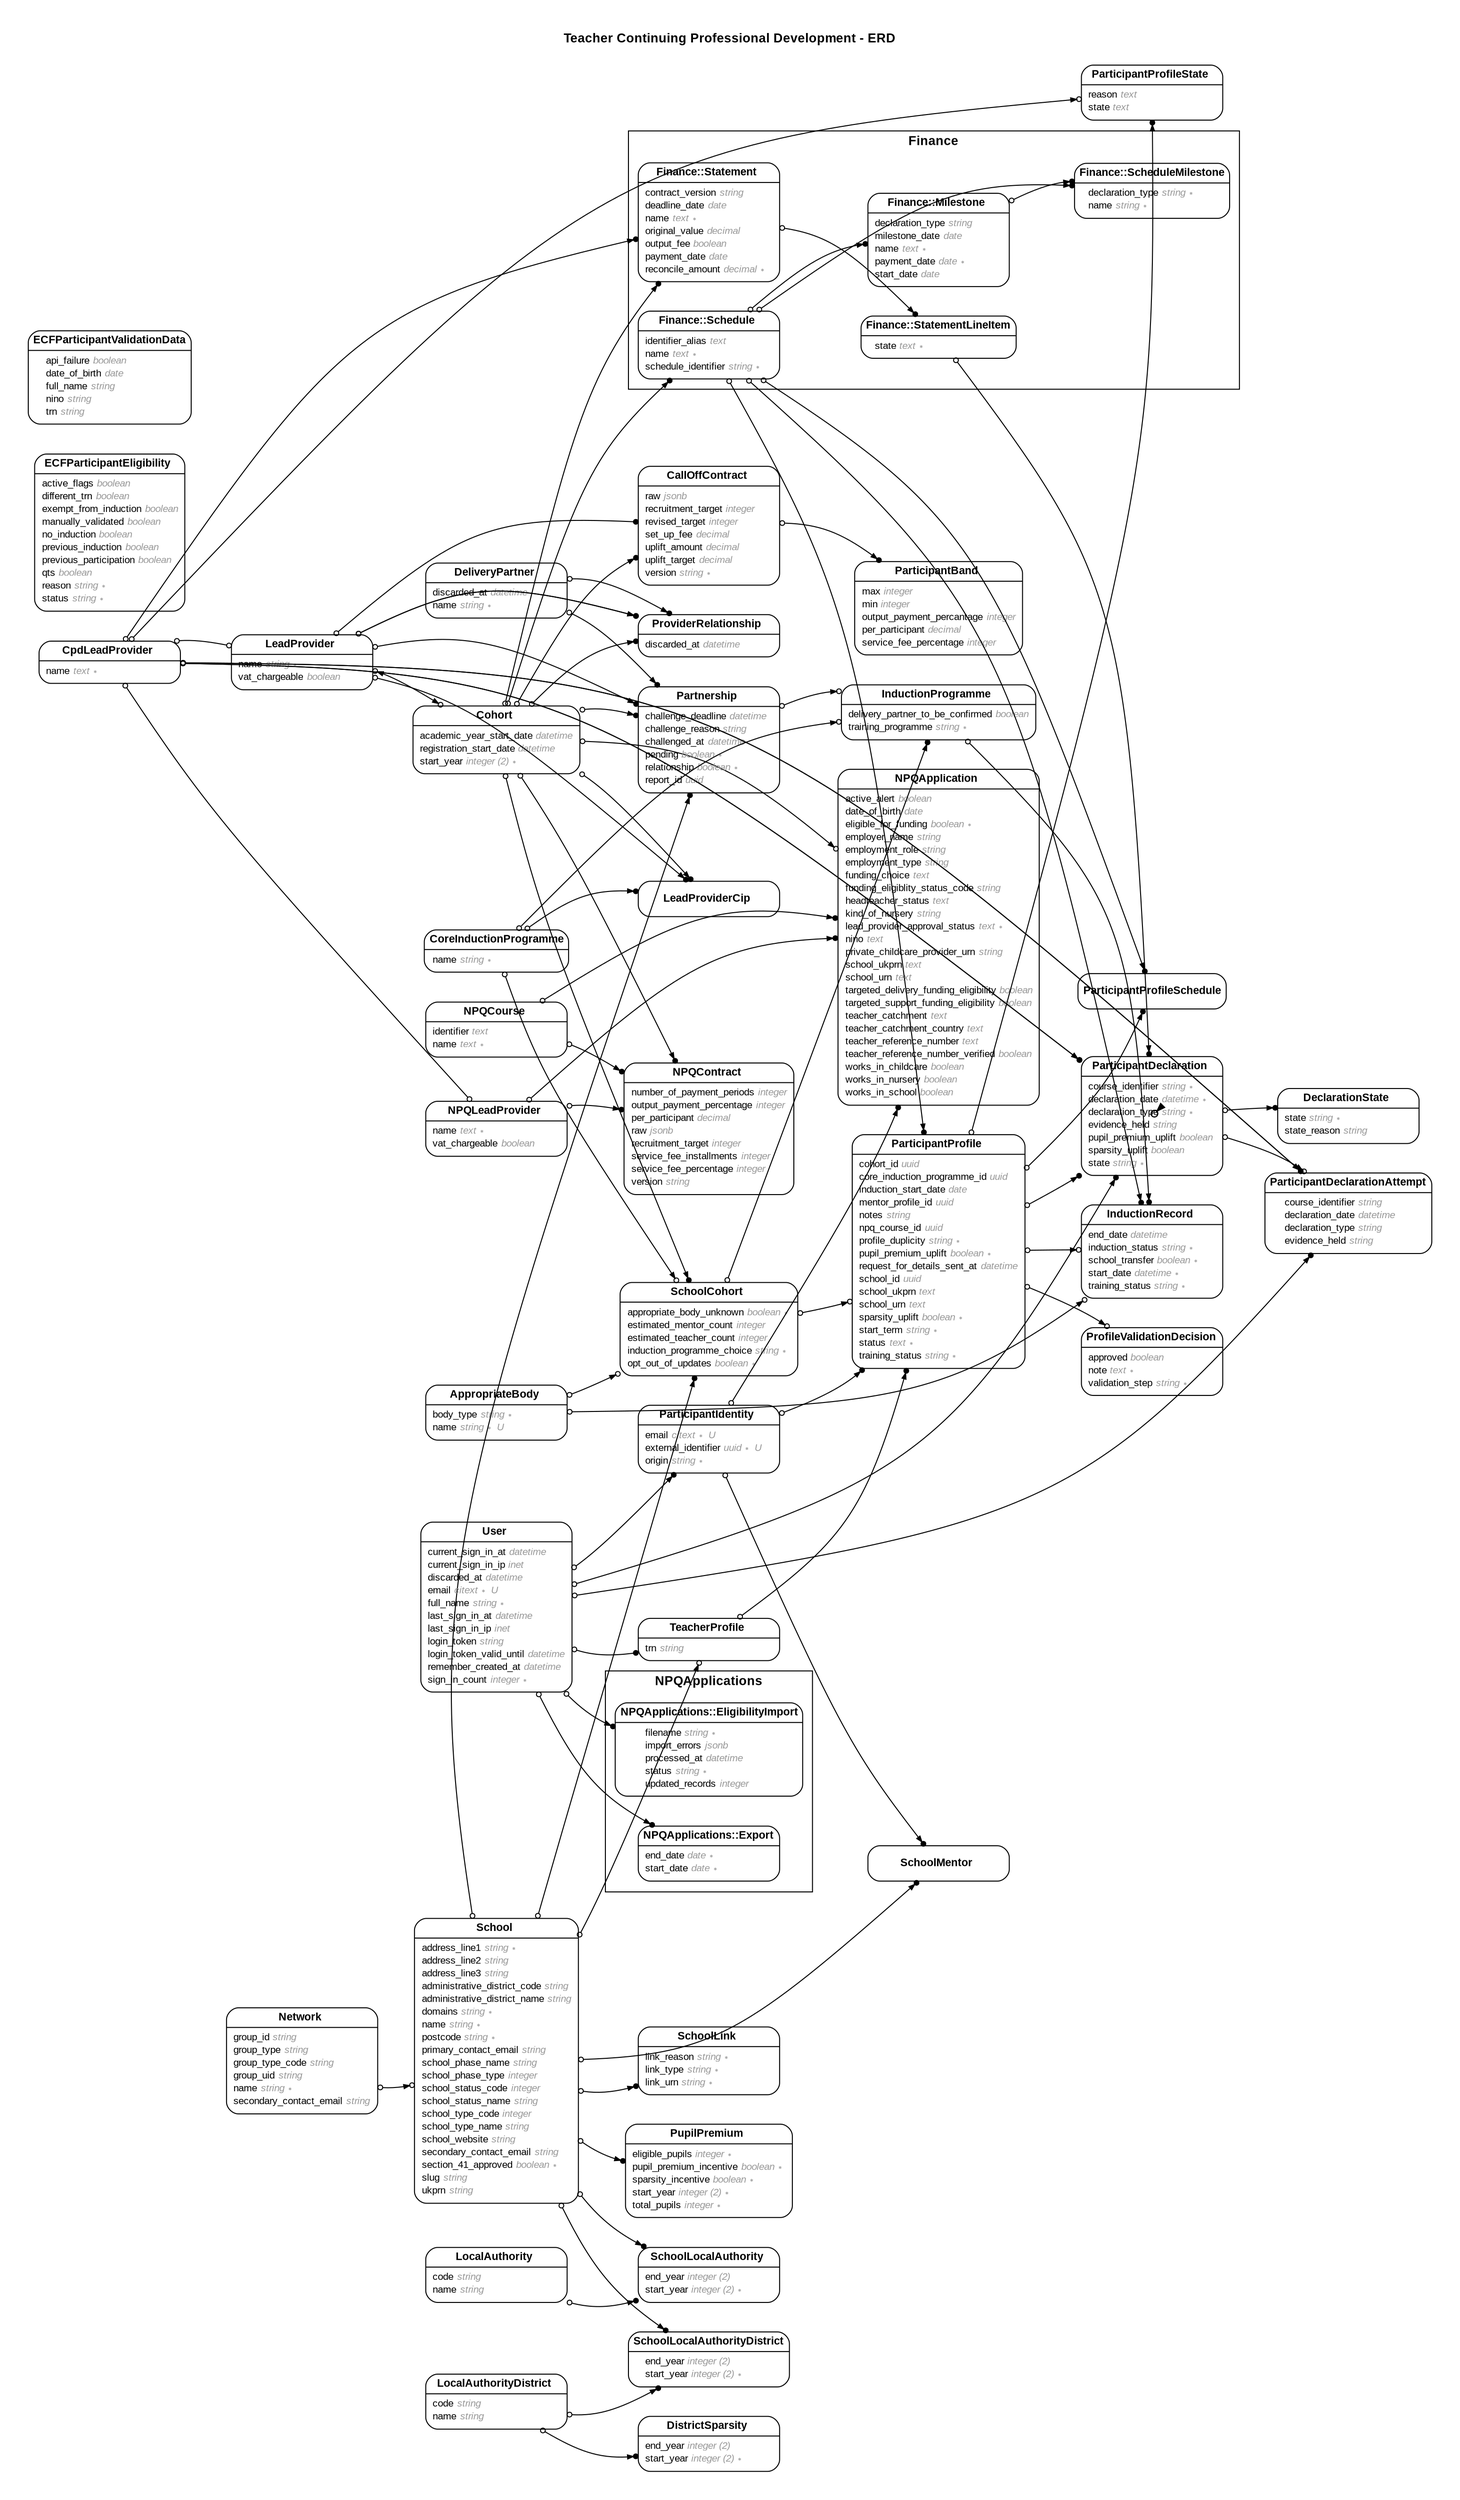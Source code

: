 digraph EarlyCareerFramework {
rankdir = "LR";
ranksep = "0.5";
nodesep = "0.4";
pad = "0.4,0.4";
margin = "0,0";
concentrate = "true";
labelloc = "t";
fontsize = "13";
fontname = "Arial Bold";
splines = "spline";
node[ shape  =  "Mrecord" , fontsize  =  "10" , fontname  =  "Arial" , margin  =  "0.07,0.05" , penwidth  =  "1.0"];
edge[ fontname  =  "Arial" , fontsize  =  "7" , dir  =  "both" , arrowsize  =  "0.9" , penwidth  =  "1.0" , labelangle  =  "32" , labeldistance  =  "1.8"];
rankdir = "LR";
label = "Teacher Continuing Professional Development - ERD\n\n";
splines = "curved";
m_AppropriateBody [label = <<table border="0" align="center" cellspacing="0.5" cellpadding="0" width="134">
  <tr><td align="center" valign="bottom" width="130"><font face="Arial Bold" point-size="11">AppropriateBody</font></td></tr>
</table>
|
<table border="0" align="left" cellspacing="2" cellpadding="0" width="134">
  <tr><td align="left" width="130" port="body_type">body_type <font face="Arial Italic" color="grey60">string ∗</font></td></tr>
  <tr><td align="left" width="130" port="name">name <font face="Arial Italic" color="grey60">string ∗ U</font></td></tr>
</table>
>];
m_CallOffContract [label = <<table border="0" align="center" cellspacing="0.5" cellpadding="0" width="134">
  <tr><td align="center" valign="bottom" width="130"><font face="Arial Bold" point-size="11">CallOffContract</font></td></tr>
</table>
|
<table border="0" align="left" cellspacing="2" cellpadding="0" width="134">
  <tr><td align="left" width="130" port="raw">raw <font face="Arial Italic" color="grey60">jsonb</font></td></tr>
  <tr><td align="left" width="130" port="recruitment_target">recruitment_target <font face="Arial Italic" color="grey60">integer</font></td></tr>
  <tr><td align="left" width="130" port="revised_target">revised_target <font face="Arial Italic" color="grey60">integer</font></td></tr>
  <tr><td align="left" width="130" port="set_up_fee">set_up_fee <font face="Arial Italic" color="grey60">decimal</font></td></tr>
  <tr><td align="left" width="130" port="uplift_amount">uplift_amount <font face="Arial Italic" color="grey60">decimal</font></td></tr>
  <tr><td align="left" width="130" port="uplift_target">uplift_target <font face="Arial Italic" color="grey60">decimal</font></td></tr>
  <tr><td align="left" width="130" port="version">version <font face="Arial Italic" color="grey60">string ∗</font></td></tr>
</table>
>];
m_Cohort [label = <<table border="0" align="center" cellspacing="0.5" cellpadding="0" width="134">
  <tr><td align="center" valign="bottom" width="130"><font face="Arial Bold" point-size="11">Cohort</font></td></tr>
</table>
|
<table border="0" align="left" cellspacing="2" cellpadding="0" width="134">
  <tr><td align="left" width="130" port="academic_year_start_date">academic_year_start_date <font face="Arial Italic" color="grey60">datetime</font></td></tr>
  <tr><td align="left" width="130" port="registration_start_date">registration_start_date <font face="Arial Italic" color="grey60">datetime</font></td></tr>
  <tr><td align="left" width="130" port="start_year">start_year <font face="Arial Italic" color="grey60">integer (2) ∗</font></td></tr>
</table>
>];
m_CoreInductionProgramme [label = <<table border="0" align="center" cellspacing="0.5" cellpadding="0" width="134">
  <tr><td align="center" valign="bottom" width="130"><font face="Arial Bold" point-size="11">CoreInductionProgramme</font></td></tr>
</table>
|
<table border="0" align="left" cellspacing="2" cellpadding="0" width="134">
  <tr><td align="left" width="130" port="name">name <font face="Arial Italic" color="grey60">string ∗</font></td></tr>
</table>
>];
m_CpdLeadProvider [label = <<table border="0" align="center" cellspacing="0.5" cellpadding="0" width="134">
  <tr><td align="center" valign="bottom" width="130"><font face="Arial Bold" point-size="11">CpdLeadProvider</font></td></tr>
</table>
|
<table border="0" align="left" cellspacing="2" cellpadding="0" width="134">
  <tr><td align="left" width="130" port="name">name <font face="Arial Italic" color="grey60">text ∗</font></td></tr>
</table>
>];
m_DeclarationState [label = <<table border="0" align="center" cellspacing="0.5" cellpadding="0" width="134">
  <tr><td align="center" valign="bottom" width="130"><font face="Arial Bold" point-size="11">DeclarationState</font></td></tr>
</table>
|
<table border="0" align="left" cellspacing="2" cellpadding="0" width="134">
  <tr><td align="left" width="130" port="state">state <font face="Arial Italic" color="grey60">string ∗</font></td></tr>
  <tr><td align="left" width="130" port="state_reason">state_reason <font face="Arial Italic" color="grey60">string</font></td></tr>
</table>
>];
m_DeliveryPartner [label = <<table border="0" align="center" cellspacing="0.5" cellpadding="0" width="134">
  <tr><td align="center" valign="bottom" width="130"><font face="Arial Bold" point-size="11">DeliveryPartner</font></td></tr>
</table>
|
<table border="0" align="left" cellspacing="2" cellpadding="0" width="134">
  <tr><td align="left" width="130" port="discarded_at">discarded_at <font face="Arial Italic" color="grey60">datetime</font></td></tr>
  <tr><td align="left" width="130" port="name">name <font face="Arial Italic" color="grey60">string ∗</font></td></tr>
</table>
>];
m_DistrictSparsity [label = <<table border="0" align="center" cellspacing="0.5" cellpadding="0" width="134">
  <tr><td align="center" valign="bottom" width="130"><font face="Arial Bold" point-size="11">DistrictSparsity</font></td></tr>
</table>
|
<table border="0" align="left" cellspacing="2" cellpadding="0" width="134">
  <tr><td align="left" width="130" port="end_year">end_year <font face="Arial Italic" color="grey60">integer (2)</font></td></tr>
  <tr><td align="left" width="130" port="start_year">start_year <font face="Arial Italic" color="grey60">integer (2) ∗</font></td></tr>
</table>
>];
m_ECFParticipantEligibility [label = <<table border="0" align="center" cellspacing="0.5" cellpadding="0" width="134">
  <tr><td align="center" valign="bottom" width="130"><font face="Arial Bold" point-size="11">ECFParticipantEligibility</font></td></tr>
</table>
|
<table border="0" align="left" cellspacing="2" cellpadding="0" width="134">
  <tr><td align="left" width="130" port="active_flags">active_flags <font face="Arial Italic" color="grey60">boolean</font></td></tr>
  <tr><td align="left" width="130" port="different_trn">different_trn <font face="Arial Italic" color="grey60">boolean</font></td></tr>
  <tr><td align="left" width="130" port="exempt_from_induction">exempt_from_induction <font face="Arial Italic" color="grey60">boolean</font></td></tr>
  <tr><td align="left" width="130" port="manually_validated">manually_validated <font face="Arial Italic" color="grey60">boolean</font></td></tr>
  <tr><td align="left" width="130" port="no_induction">no_induction <font face="Arial Italic" color="grey60">boolean</font></td></tr>
  <tr><td align="left" width="130" port="previous_induction">previous_induction <font face="Arial Italic" color="grey60">boolean</font></td></tr>
  <tr><td align="left" width="130" port="previous_participation">previous_participation <font face="Arial Italic" color="grey60">boolean</font></td></tr>
  <tr><td align="left" width="130" port="qts">qts <font face="Arial Italic" color="grey60">boolean</font></td></tr>
  <tr><td align="left" width="130" port="reason">reason <font face="Arial Italic" color="grey60">string ∗</font></td></tr>
  <tr><td align="left" width="130" port="status">status <font face="Arial Italic" color="grey60">string ∗</font></td></tr>
</table>
>];
m_ECFParticipantValidationData [label = <<table border="0" align="center" cellspacing="0.5" cellpadding="0" width="134">
  <tr><td align="center" valign="bottom" width="130"><font face="Arial Bold" point-size="11">ECFParticipantValidationData</font></td></tr>
</table>
|
<table border="0" align="left" cellspacing="2" cellpadding="0" width="134">
  <tr><td align="left" width="130" port="api_failure">api_failure <font face="Arial Italic" color="grey60">boolean</font></td></tr>
  <tr><td align="left" width="130" port="date_of_birth">date_of_birth <font face="Arial Italic" color="grey60">date</font></td></tr>
  <tr><td align="left" width="130" port="full_name">full_name <font face="Arial Italic" color="grey60">string</font></td></tr>
  <tr><td align="left" width="130" port="nino">nino <font face="Arial Italic" color="grey60">string</font></td></tr>
  <tr><td align="left" width="130" port="trn">trn <font face="Arial Italic" color="grey60">string</font></td></tr>
</table>
>];
subgraph cluster_Finance {
margin = "10,10";
label = "Finance";
"m_Finance::Milestone" [label = <<table border="0" align="center" cellspacing="0.5" cellpadding="0" width="134">
  <tr><td align="center" valign="bottom" width="130"><font face="Arial Bold" point-size="11">Finance::Milestone</font></td></tr>
</table>
|
<table border="0" align="left" cellspacing="2" cellpadding="0" width="134">
  <tr><td align="left" width="130" port="declaration_type">declaration_type <font face="Arial Italic" color="grey60">string</font></td></tr>
  <tr><td align="left" width="130" port="milestone_date">milestone_date <font face="Arial Italic" color="grey60">date</font></td></tr>
  <tr><td align="left" width="130" port="name">name <font face="Arial Italic" color="grey60">text ∗</font></td></tr>
  <tr><td align="left" width="130" port="payment_date">payment_date <font face="Arial Italic" color="grey60">date ∗</font></td></tr>
  <tr><td align="left" width="130" port="start_date">start_date <font face="Arial Italic" color="grey60">date</font></td></tr>
</table>
>];
"m_Finance::Schedule" [label = <<table border="0" align="center" cellspacing="0.5" cellpadding="0" width="134">
  <tr><td align="center" valign="bottom" width="130"><font face="Arial Bold" point-size="11">Finance::Schedule</font></td></tr>
</table>
|
<table border="0" align="left" cellspacing="2" cellpadding="0" width="134">
  <tr><td align="left" width="130" port="identifier_alias">identifier_alias <font face="Arial Italic" color="grey60">text</font></td></tr>
  <tr><td align="left" width="130" port="name">name <font face="Arial Italic" color="grey60">text ∗</font></td></tr>
  <tr><td align="left" width="130" port="schedule_identifier">schedule_identifier <font face="Arial Italic" color="grey60">string ∗</font></td></tr>
</table>
>];
"m_Finance::ScheduleMilestone" [label = <<table border="0" align="center" cellspacing="0.5" cellpadding="0" width="134">
  <tr><td align="center" valign="bottom" width="130"><font face="Arial Bold" point-size="11">Finance::ScheduleMilestone</font></td></tr>
</table>
|
<table border="0" align="left" cellspacing="2" cellpadding="0" width="134">
  <tr><td align="left" width="130" port="declaration_type">declaration_type <font face="Arial Italic" color="grey60">string ∗</font></td></tr>
  <tr><td align="left" width="130" port="name">name <font face="Arial Italic" color="grey60">string ∗</font></td></tr>
</table>
>];
"m_Finance::Statement" [label = <<table border="0" align="center" cellspacing="0.5" cellpadding="0" width="134">
  <tr><td align="center" valign="bottom" width="130"><font face="Arial Bold" point-size="11">Finance::Statement</font></td></tr>
</table>
|
<table border="0" align="left" cellspacing="2" cellpadding="0" width="134">
  <tr><td align="left" width="130" port="contract_version">contract_version <font face="Arial Italic" color="grey60">string</font></td></tr>
  <tr><td align="left" width="130" port="deadline_date">deadline_date <font face="Arial Italic" color="grey60">date</font></td></tr>
  <tr><td align="left" width="130" port="name">name <font face="Arial Italic" color="grey60">text ∗</font></td></tr>
  <tr><td align="left" width="130" port="original_value">original_value <font face="Arial Italic" color="grey60">decimal</font></td></tr>
  <tr><td align="left" width="130" port="output_fee">output_fee <font face="Arial Italic" color="grey60">boolean</font></td></tr>
  <tr><td align="left" width="130" port="payment_date">payment_date <font face="Arial Italic" color="grey60">date</font></td></tr>
  <tr><td align="left" width="130" port="reconcile_amount">reconcile_amount <font face="Arial Italic" color="grey60">decimal ∗</font></td></tr>
</table>
>];
"m_Finance::StatementLineItem" [label = <<table border="0" align="center" cellspacing="0.5" cellpadding="0" width="134">
  <tr><td align="center" valign="bottom" width="130"><font face="Arial Bold" point-size="11">Finance::StatementLineItem</font></td></tr>
</table>
|
<table border="0" align="left" cellspacing="2" cellpadding="0" width="134">
  <tr><td align="left" width="130" port="state">state <font face="Arial Italic" color="grey60">text ∗</font></td></tr>
</table>
>];
}
m_InductionProgramme [label = <<table border="0" align="center" cellspacing="0.5" cellpadding="0" width="134">
  <tr><td align="center" valign="bottom" width="130"><font face="Arial Bold" point-size="11">InductionProgramme</font></td></tr>
</table>
|
<table border="0" align="left" cellspacing="2" cellpadding="0" width="134">
  <tr><td align="left" width="130" port="delivery_partner_to_be_confirmed">delivery_partner_to_be_confirmed <font face="Arial Italic" color="grey60">boolean</font></td></tr>
  <tr><td align="left" width="130" port="training_programme">training_programme <font face="Arial Italic" color="grey60">string ∗</font></td></tr>
</table>
>];
m_InductionRecord [label = <<table border="0" align="center" cellspacing="0.5" cellpadding="0" width="134">
  <tr><td align="center" valign="bottom" width="130"><font face="Arial Bold" point-size="11">InductionRecord</font></td></tr>
</table>
|
<table border="0" align="left" cellspacing="2" cellpadding="0" width="134">
  <tr><td align="left" width="130" port="end_date">end_date <font face="Arial Italic" color="grey60">datetime</font></td></tr>
  <tr><td align="left" width="130" port="induction_status">induction_status <font face="Arial Italic" color="grey60">string ∗</font></td></tr>
  <tr><td align="left" width="130" port="school_transfer">school_transfer <font face="Arial Italic" color="grey60">boolean ∗</font></td></tr>
  <tr><td align="left" width="130" port="start_date">start_date <font face="Arial Italic" color="grey60">datetime ∗</font></td></tr>
  <tr><td align="left" width="130" port="training_status">training_status <font face="Arial Italic" color="grey60">string ∗</font></td></tr>
</table>
>];
m_LeadProvider [label = <<table border="0" align="center" cellspacing="0.5" cellpadding="0" width="134">
  <tr><td align="center" valign="bottom" width="130"><font face="Arial Bold" point-size="11">LeadProvider</font></td></tr>
</table>
|
<table border="0" align="left" cellspacing="2" cellpadding="0" width="134">
  <tr><td align="left" width="130" port="name">name <font face="Arial Italic" color="grey60">string ∗</font></td></tr>
  <tr><td align="left" width="130" port="vat_chargeable">vat_chargeable <font face="Arial Italic" color="grey60">boolean</font></td></tr>
</table>
>];
m_LeadProviderCip [label = <<table border="0" align="center" cellspacing="0.5" cellpadding="0" width="134">
  <tr><td align="center" valign="bottom" width="130"><font face="Arial Bold" point-size="11">LeadProviderCip</font></td></tr>
</table>
>];
m_LocalAuthority [label = <<table border="0" align="center" cellspacing="0.5" cellpadding="0" width="134">
  <tr><td align="center" valign="bottom" width="130"><font face="Arial Bold" point-size="11">LocalAuthority</font></td></tr>
</table>
|
<table border="0" align="left" cellspacing="2" cellpadding="0" width="134">
  <tr><td align="left" width="130" port="code">code <font face="Arial Italic" color="grey60">string</font></td></tr>
  <tr><td align="left" width="130" port="name">name <font face="Arial Italic" color="grey60">string</font></td></tr>
</table>
>];
m_LocalAuthorityDistrict [label = <<table border="0" align="center" cellspacing="0.5" cellpadding="0" width="134">
  <tr><td align="center" valign="bottom" width="130"><font face="Arial Bold" point-size="11">LocalAuthorityDistrict</font></td></tr>
</table>
|
<table border="0" align="left" cellspacing="2" cellpadding="0" width="134">
  <tr><td align="left" width="130" port="code">code <font face="Arial Italic" color="grey60">string</font></td></tr>
  <tr><td align="left" width="130" port="name">name <font face="Arial Italic" color="grey60">string</font></td></tr>
</table>
>];
m_NPQApplication [label = <<table border="0" align="center" cellspacing="0.5" cellpadding="0" width="134">
  <tr><td align="center" valign="bottom" width="130"><font face="Arial Bold" point-size="11">NPQApplication</font></td></tr>
</table>
|
<table border="0" align="left" cellspacing="2" cellpadding="0" width="134">
  <tr><td align="left" width="130" port="active_alert">active_alert <font face="Arial Italic" color="grey60">boolean</font></td></tr>
  <tr><td align="left" width="130" port="date_of_birth">date_of_birth <font face="Arial Italic" color="grey60">date</font></td></tr>
  <tr><td align="left" width="130" port="eligible_for_funding">eligible_for_funding <font face="Arial Italic" color="grey60">boolean ∗</font></td></tr>
  <tr><td align="left" width="130" port="employer_name">employer_name <font face="Arial Italic" color="grey60">string</font></td></tr>
  <tr><td align="left" width="130" port="employment_role">employment_role <font face="Arial Italic" color="grey60">string</font></td></tr>
  <tr><td align="left" width="130" port="employment_type">employment_type <font face="Arial Italic" color="grey60">string</font></td></tr>
  <tr><td align="left" width="130" port="funding_choice">funding_choice <font face="Arial Italic" color="grey60">text</font></td></tr>
  <tr><td align="left" width="130" port="funding_eligiblity_status_code">funding_eligiblity_status_code <font face="Arial Italic" color="grey60">string</font></td></tr>
  <tr><td align="left" width="130" port="headteacher_status">headteacher_status <font face="Arial Italic" color="grey60">text</font></td></tr>
  <tr><td align="left" width="130" port="kind_of_nursery">kind_of_nursery <font face="Arial Italic" color="grey60">string</font></td></tr>
  <tr><td align="left" width="130" port="lead_provider_approval_status">lead_provider_approval_status <font face="Arial Italic" color="grey60">text ∗</font></td></tr>
  <tr><td align="left" width="130" port="nino">nino <font face="Arial Italic" color="grey60">text</font></td></tr>
  <tr><td align="left" width="130" port="private_childcare_provider_urn">private_childcare_provider_urn <font face="Arial Italic" color="grey60">string</font></td></tr>
  <tr><td align="left" width="130" port="school_ukprn">school_ukprn <font face="Arial Italic" color="grey60">text</font></td></tr>
  <tr><td align="left" width="130" port="school_urn">school_urn <font face="Arial Italic" color="grey60">text</font></td></tr>
  <tr><td align="left" width="130" port="targeted_delivery_funding_eligibility">targeted_delivery_funding_eligibility <font face="Arial Italic" color="grey60">boolean</font></td></tr>
  <tr><td align="left" width="130" port="targeted_support_funding_eligibility">targeted_support_funding_eligibility <font face="Arial Italic" color="grey60">boolean</font></td></tr>
  <tr><td align="left" width="130" port="teacher_catchment">teacher_catchment <font face="Arial Italic" color="grey60">text</font></td></tr>
  <tr><td align="left" width="130" port="teacher_catchment_country">teacher_catchment_country <font face="Arial Italic" color="grey60">text</font></td></tr>
  <tr><td align="left" width="130" port="teacher_reference_number">teacher_reference_number <font face="Arial Italic" color="grey60">text</font></td></tr>
  <tr><td align="left" width="130" port="teacher_reference_number_verified">teacher_reference_number_verified <font face="Arial Italic" color="grey60">boolean</font></td></tr>
  <tr><td align="left" width="130" port="works_in_childcare">works_in_childcare <font face="Arial Italic" color="grey60">boolean</font></td></tr>
  <tr><td align="left" width="130" port="works_in_nursery">works_in_nursery <font face="Arial Italic" color="grey60">boolean</font></td></tr>
  <tr><td align="left" width="130" port="works_in_school">works_in_school <font face="Arial Italic" color="grey60">boolean</font></td></tr>
</table>
>];
subgraph cluster_NPQApplications {
margin = "10,10";
label = "NPQApplications";
"m_NPQApplications::EligibilityImport" [label = <<table border="0" align="center" cellspacing="0.5" cellpadding="0" width="134">
  <tr><td align="center" valign="bottom" width="130"><font face="Arial Bold" point-size="11">NPQApplications::EligibilityImport</font></td></tr>
</table>
|
<table border="0" align="left" cellspacing="2" cellpadding="0" width="134">
  <tr><td align="left" width="130" port="filename">filename <font face="Arial Italic" color="grey60">string ∗</font></td></tr>
  <tr><td align="left" width="130" port="import_errors">import_errors <font face="Arial Italic" color="grey60">jsonb</font></td></tr>
  <tr><td align="left" width="130" port="processed_at">processed_at <font face="Arial Italic" color="grey60">datetime</font></td></tr>
  <tr><td align="left" width="130" port="status">status <font face="Arial Italic" color="grey60">string ∗</font></td></tr>
  <tr><td align="left" width="130" port="updated_records">updated_records <font face="Arial Italic" color="grey60">integer</font></td></tr>
</table>
>];
"m_NPQApplications::Export" [label = <<table border="0" align="center" cellspacing="0.5" cellpadding="0" width="134">
  <tr><td align="center" valign="bottom" width="130"><font face="Arial Bold" point-size="11">NPQApplications::Export</font></td></tr>
</table>
|
<table border="0" align="left" cellspacing="2" cellpadding="0" width="134">
  <tr><td align="left" width="130" port="end_date">end_date <font face="Arial Italic" color="grey60">date ∗</font></td></tr>
  <tr><td align="left" width="130" port="start_date">start_date <font face="Arial Italic" color="grey60">date ∗</font></td></tr>
</table>
>];
}
m_NPQContract [label = <<table border="0" align="center" cellspacing="0.5" cellpadding="0" width="134">
  <tr><td align="center" valign="bottom" width="130"><font face="Arial Bold" point-size="11">NPQContract</font></td></tr>
</table>
|
<table border="0" align="left" cellspacing="2" cellpadding="0" width="134">
  <tr><td align="left" width="130" port="number_of_payment_periods">number_of_payment_periods <font face="Arial Italic" color="grey60">integer</font></td></tr>
  <tr><td align="left" width="130" port="output_payment_percentage">output_payment_percentage <font face="Arial Italic" color="grey60">integer</font></td></tr>
  <tr><td align="left" width="130" port="per_participant">per_participant <font face="Arial Italic" color="grey60">decimal</font></td></tr>
  <tr><td align="left" width="130" port="raw">raw <font face="Arial Italic" color="grey60">jsonb</font></td></tr>
  <tr><td align="left" width="130" port="recruitment_target">recruitment_target <font face="Arial Italic" color="grey60">integer</font></td></tr>
  <tr><td align="left" width="130" port="service_fee_installments">service_fee_installments <font face="Arial Italic" color="grey60">integer</font></td></tr>
  <tr><td align="left" width="130" port="service_fee_percentage">service_fee_percentage <font face="Arial Italic" color="grey60">integer</font></td></tr>
  <tr><td align="left" width="130" port="version">version <font face="Arial Italic" color="grey60">string</font></td></tr>
</table>
>];
m_NPQCourse [label = <<table border="0" align="center" cellspacing="0.5" cellpadding="0" width="134">
  <tr><td align="center" valign="bottom" width="130"><font face="Arial Bold" point-size="11">NPQCourse</font></td></tr>
</table>
|
<table border="0" align="left" cellspacing="2" cellpadding="0" width="134">
  <tr><td align="left" width="130" port="identifier">identifier <font face="Arial Italic" color="grey60">text</font></td></tr>
  <tr><td align="left" width="130" port="name">name <font face="Arial Italic" color="grey60">text ∗</font></td></tr>
</table>
>];
m_NPQLeadProvider [label = <<table border="0" align="center" cellspacing="0.5" cellpadding="0" width="134">
  <tr><td align="center" valign="bottom" width="130"><font face="Arial Bold" point-size="11">NPQLeadProvider</font></td></tr>
</table>
|
<table border="0" align="left" cellspacing="2" cellpadding="0" width="134">
  <tr><td align="left" width="130" port="name">name <font face="Arial Italic" color="grey60">text ∗</font></td></tr>
  <tr><td align="left" width="130" port="vat_chargeable">vat_chargeable <font face="Arial Italic" color="grey60">boolean</font></td></tr>
</table>
>];
m_Network [label = <<table border="0" align="center" cellspacing="0.5" cellpadding="0" width="134">
  <tr><td align="center" valign="bottom" width="130"><font face="Arial Bold" point-size="11">Network</font></td></tr>
</table>
|
<table border="0" align="left" cellspacing="2" cellpadding="0" width="134">
  <tr><td align="left" width="130" port="group_id">group_id <font face="Arial Italic" color="grey60">string</font></td></tr>
  <tr><td align="left" width="130" port="group_type">group_type <font face="Arial Italic" color="grey60">string</font></td></tr>
  <tr><td align="left" width="130" port="group_type_code">group_type_code <font face="Arial Italic" color="grey60">string</font></td></tr>
  <tr><td align="left" width="130" port="group_uid">group_uid <font face="Arial Italic" color="grey60">string</font></td></tr>
  <tr><td align="left" width="130" port="name">name <font face="Arial Italic" color="grey60">string ∗</font></td></tr>
  <tr><td align="left" width="130" port="secondary_contact_email">secondary_contact_email <font face="Arial Italic" color="grey60">string</font></td></tr>
</table>
>];
m_ParticipantBand [label = <<table border="0" align="center" cellspacing="0.5" cellpadding="0" width="134">
  <tr><td align="center" valign="bottom" width="130"><font face="Arial Bold" point-size="11">ParticipantBand</font></td></tr>
</table>
|
<table border="0" align="left" cellspacing="2" cellpadding="0" width="134">
  <tr><td align="left" width="130" port="max">max <font face="Arial Italic" color="grey60">integer</font></td></tr>
  <tr><td align="left" width="130" port="min">min <font face="Arial Italic" color="grey60">integer</font></td></tr>
  <tr><td align="left" width="130" port="output_payment_percantage">output_payment_percantage <font face="Arial Italic" color="grey60">integer</font></td></tr>
  <tr><td align="left" width="130" port="per_participant">per_participant <font face="Arial Italic" color="grey60">decimal</font></td></tr>
  <tr><td align="left" width="130" port="service_fee_percentage">service_fee_percentage <font face="Arial Italic" color="grey60">integer</font></td></tr>
</table>
>];
m_ParticipantDeclaration [label = <<table border="0" align="center" cellspacing="0.5" cellpadding="0" width="134">
  <tr><td align="center" valign="bottom" width="130"><font face="Arial Bold" point-size="11">ParticipantDeclaration</font></td></tr>
</table>
|
<table border="0" align="left" cellspacing="2" cellpadding="0" width="134">
  <tr><td align="left" width="130" port="course_identifier">course_identifier <font face="Arial Italic" color="grey60">string ∗</font></td></tr>
  <tr><td align="left" width="130" port="declaration_date">declaration_date <font face="Arial Italic" color="grey60">datetime ∗</font></td></tr>
  <tr><td align="left" width="130" port="declaration_type">declaration_type <font face="Arial Italic" color="grey60">string ∗</font></td></tr>
  <tr><td align="left" width="130" port="evidence_held">evidence_held <font face="Arial Italic" color="grey60">string</font></td></tr>
  <tr><td align="left" width="130" port="pupil_premium_uplift">pupil_premium_uplift <font face="Arial Italic" color="grey60">boolean</font></td></tr>
  <tr><td align="left" width="130" port="sparsity_uplift">sparsity_uplift <font face="Arial Italic" color="grey60">boolean</font></td></tr>
  <tr><td align="left" width="130" port="state">state <font face="Arial Italic" color="grey60">string ∗</font></td></tr>
</table>
>];
m_ParticipantDeclarationAttempt [label = <<table border="0" align="center" cellspacing="0.5" cellpadding="0" width="134">
  <tr><td align="center" valign="bottom" width="130"><font face="Arial Bold" point-size="11">ParticipantDeclarationAttempt</font></td></tr>
</table>
|
<table border="0" align="left" cellspacing="2" cellpadding="0" width="134">
  <tr><td align="left" width="130" port="course_identifier">course_identifier <font face="Arial Italic" color="grey60">string</font></td></tr>
  <tr><td align="left" width="130" port="declaration_date">declaration_date <font face="Arial Italic" color="grey60">datetime</font></td></tr>
  <tr><td align="left" width="130" port="declaration_type">declaration_type <font face="Arial Italic" color="grey60">string</font></td></tr>
  <tr><td align="left" width="130" port="evidence_held">evidence_held <font face="Arial Italic" color="grey60">string</font></td></tr>
</table>
>];
m_ParticipantIdentity [label = <<table border="0" align="center" cellspacing="0.5" cellpadding="0" width="134">
  <tr><td align="center" valign="bottom" width="130"><font face="Arial Bold" point-size="11">ParticipantIdentity</font></td></tr>
</table>
|
<table border="0" align="left" cellspacing="2" cellpadding="0" width="134">
  <tr><td align="left" width="130" port="email">email <font face="Arial Italic" color="grey60">citext ∗ U</font></td></tr>
  <tr><td align="left" width="130" port="external_identifier">external_identifier <font face="Arial Italic" color="grey60">uuid ∗ U</font></td></tr>
  <tr><td align="left" width="130" port="origin">origin <font face="Arial Italic" color="grey60">string ∗</font></td></tr>
</table>
>];
m_ParticipantProfile [label = <<table border="0" align="center" cellspacing="0.5" cellpadding="0" width="134">
  <tr><td align="center" valign="bottom" width="130"><font face="Arial Bold" point-size="11">ParticipantProfile</font></td></tr>
</table>
|
<table border="0" align="left" cellspacing="2" cellpadding="0" width="134">
  <tr><td align="left" width="130" port="cohort_id">cohort_id <font face="Arial Italic" color="grey60">uuid</font></td></tr>
  <tr><td align="left" width="130" port="core_induction_programme_id">core_induction_programme_id <font face="Arial Italic" color="grey60">uuid</font></td></tr>
  <tr><td align="left" width="130" port="induction_start_date">induction_start_date <font face="Arial Italic" color="grey60">date</font></td></tr>
  <tr><td align="left" width="130" port="mentor_profile_id">mentor_profile_id <font face="Arial Italic" color="grey60">uuid</font></td></tr>
  <tr><td align="left" width="130" port="notes">notes <font face="Arial Italic" color="grey60">string</font></td></tr>
  <tr><td align="left" width="130" port="npq_course_id">npq_course_id <font face="Arial Italic" color="grey60">uuid</font></td></tr>
  <tr><td align="left" width="130" port="profile_duplicity">profile_duplicity <font face="Arial Italic" color="grey60">string ∗</font></td></tr>
  <tr><td align="left" width="130" port="pupil_premium_uplift">pupil_premium_uplift <font face="Arial Italic" color="grey60">boolean ∗</font></td></tr>
  <tr><td align="left" width="130" port="request_for_details_sent_at">request_for_details_sent_at <font face="Arial Italic" color="grey60">datetime</font></td></tr>
  <tr><td align="left" width="130" port="school_id">school_id <font face="Arial Italic" color="grey60">uuid</font></td></tr>
  <tr><td align="left" width="130" port="school_ukprn">school_ukprn <font face="Arial Italic" color="grey60">text</font></td></tr>
  <tr><td align="left" width="130" port="school_urn">school_urn <font face="Arial Italic" color="grey60">text</font></td></tr>
  <tr><td align="left" width="130" port="sparsity_uplift">sparsity_uplift <font face="Arial Italic" color="grey60">boolean ∗</font></td></tr>
  <tr><td align="left" width="130" port="start_term">start_term <font face="Arial Italic" color="grey60">string ∗</font></td></tr>
  <tr><td align="left" width="130" port="status">status <font face="Arial Italic" color="grey60">text ∗</font></td></tr>
  <tr><td align="left" width="130" port="training_status">training_status <font face="Arial Italic" color="grey60">string ∗</font></td></tr>
</table>
>];
m_ParticipantProfileSchedule [label = <<table border="0" align="center" cellspacing="0.5" cellpadding="0" width="134">
  <tr><td align="center" valign="bottom" width="130"><font face="Arial Bold" point-size="11">ParticipantProfileSchedule</font></td></tr>
</table>
>];
m_ParticipantProfileState [label = <<table border="0" align="center" cellspacing="0.5" cellpadding="0" width="134">
  <tr><td align="center" valign="bottom" width="130"><font face="Arial Bold" point-size="11">ParticipantProfileState</font></td></tr>
</table>
|
<table border="0" align="left" cellspacing="2" cellpadding="0" width="134">
  <tr><td align="left" width="130" port="reason">reason <font face="Arial Italic" color="grey60">text</font></td></tr>
  <tr><td align="left" width="130" port="state">state <font face="Arial Italic" color="grey60">text</font></td></tr>
</table>
>];
m_Partnership [label = <<table border="0" align="center" cellspacing="0.5" cellpadding="0" width="134">
  <tr><td align="center" valign="bottom" width="130"><font face="Arial Bold" point-size="11">Partnership</font></td></tr>
</table>
|
<table border="0" align="left" cellspacing="2" cellpadding="0" width="134">
  <tr><td align="left" width="130" port="challenge_deadline">challenge_deadline <font face="Arial Italic" color="grey60">datetime</font></td></tr>
  <tr><td align="left" width="130" port="challenge_reason">challenge_reason <font face="Arial Italic" color="grey60">string</font></td></tr>
  <tr><td align="left" width="130" port="challenged_at">challenged_at <font face="Arial Italic" color="grey60">datetime</font></td></tr>
  <tr><td align="left" width="130" port="pending">pending <font face="Arial Italic" color="grey60">boolean ∗</font></td></tr>
  <tr><td align="left" width="130" port="relationship">relationship <font face="Arial Italic" color="grey60">boolean ∗</font></td></tr>
  <tr><td align="left" width="130" port="report_id">report_id <font face="Arial Italic" color="grey60">uuid</font></td></tr>
</table>
>];
m_ProfileValidationDecision [label = <<table border="0" align="center" cellspacing="0.5" cellpadding="0" width="134">
  <tr><td align="center" valign="bottom" width="130"><font face="Arial Bold" point-size="11">ProfileValidationDecision</font></td></tr>
</table>
|
<table border="0" align="left" cellspacing="2" cellpadding="0" width="134">
  <tr><td align="left" width="130" port="approved">approved <font face="Arial Italic" color="grey60">boolean</font></td></tr>
  <tr><td align="left" width="130" port="note">note <font face="Arial Italic" color="grey60">text ∗</font></td></tr>
  <tr><td align="left" width="130" port="validation_step">validation_step <font face="Arial Italic" color="grey60">string ∗</font></td></tr>
</table>
>];
m_ProviderRelationship [label = <<table border="0" align="center" cellspacing="0.5" cellpadding="0" width="134">
  <tr><td align="center" valign="bottom" width="130"><font face="Arial Bold" point-size="11">ProviderRelationship</font></td></tr>
</table>
|
<table border="0" align="left" cellspacing="2" cellpadding="0" width="134">
  <tr><td align="left" width="130" port="discarded_at">discarded_at <font face="Arial Italic" color="grey60">datetime</font></td></tr>
</table>
>];
m_PupilPremium [label = <<table border="0" align="center" cellspacing="0.5" cellpadding="0" width="134">
  <tr><td align="center" valign="bottom" width="130"><font face="Arial Bold" point-size="11">PupilPremium</font></td></tr>
</table>
|
<table border="0" align="left" cellspacing="2" cellpadding="0" width="134">
  <tr><td align="left" width="130" port="eligible_pupils">eligible_pupils <font face="Arial Italic" color="grey60">integer ∗</font></td></tr>
  <tr><td align="left" width="130" port="pupil_premium_incentive">pupil_premium_incentive <font face="Arial Italic" color="grey60">boolean ∗</font></td></tr>
  <tr><td align="left" width="130" port="sparsity_incentive">sparsity_incentive <font face="Arial Italic" color="grey60">boolean ∗</font></td></tr>
  <tr><td align="left" width="130" port="start_year">start_year <font face="Arial Italic" color="grey60">integer (2) ∗</font></td></tr>
  <tr><td align="left" width="130" port="total_pupils">total_pupils <font face="Arial Italic" color="grey60">integer ∗</font></td></tr>
</table>
>];
m_School [label = <<table border="0" align="center" cellspacing="0.5" cellpadding="0" width="134">
  <tr><td align="center" valign="bottom" width="130"><font face="Arial Bold" point-size="11">School</font></td></tr>
</table>
|
<table border="0" align="left" cellspacing="2" cellpadding="0" width="134">
  <tr><td align="left" width="130" port="address_line1">address_line1 <font face="Arial Italic" color="grey60">string ∗</font></td></tr>
  <tr><td align="left" width="130" port="address_line2">address_line2 <font face="Arial Italic" color="grey60">string</font></td></tr>
  <tr><td align="left" width="130" port="address_line3">address_line3 <font face="Arial Italic" color="grey60">string</font></td></tr>
  <tr><td align="left" width="130" port="administrative_district_code">administrative_district_code <font face="Arial Italic" color="grey60">string</font></td></tr>
  <tr><td align="left" width="130" port="administrative_district_name">administrative_district_name <font face="Arial Italic" color="grey60">string</font></td></tr>
  <tr><td align="left" width="130" port="domains">domains <font face="Arial Italic" color="grey60">string ∗</font></td></tr>
  <tr><td align="left" width="130" port="name">name <font face="Arial Italic" color="grey60">string ∗</font></td></tr>
  <tr><td align="left" width="130" port="postcode">postcode <font face="Arial Italic" color="grey60">string ∗</font></td></tr>
  <tr><td align="left" width="130" port="primary_contact_email">primary_contact_email <font face="Arial Italic" color="grey60">string</font></td></tr>
  <tr><td align="left" width="130" port="school_phase_name">school_phase_name <font face="Arial Italic" color="grey60">string</font></td></tr>
  <tr><td align="left" width="130" port="school_phase_type">school_phase_type <font face="Arial Italic" color="grey60">integer</font></td></tr>
  <tr><td align="left" width="130" port="school_status_code">school_status_code <font face="Arial Italic" color="grey60">integer</font></td></tr>
  <tr><td align="left" width="130" port="school_status_name">school_status_name <font face="Arial Italic" color="grey60">string</font></td></tr>
  <tr><td align="left" width="130" port="school_type_code">school_type_code <font face="Arial Italic" color="grey60">integer</font></td></tr>
  <tr><td align="left" width="130" port="school_type_name">school_type_name <font face="Arial Italic" color="grey60">string</font></td></tr>
  <tr><td align="left" width="130" port="school_website">school_website <font face="Arial Italic" color="grey60">string</font></td></tr>
  <tr><td align="left" width="130" port="secondary_contact_email">secondary_contact_email <font face="Arial Italic" color="grey60">string</font></td></tr>
  <tr><td align="left" width="130" port="section_41_approved">section_41_approved <font face="Arial Italic" color="grey60">boolean ∗</font></td></tr>
  <tr><td align="left" width="130" port="slug">slug <font face="Arial Italic" color="grey60">string</font></td></tr>
  <tr><td align="left" width="130" port="ukprn">ukprn <font face="Arial Italic" color="grey60">string</font></td></tr>
</table>
>];
m_SchoolCohort [label = <<table border="0" align="center" cellspacing="0.5" cellpadding="0" width="134">
  <tr><td align="center" valign="bottom" width="130"><font face="Arial Bold" point-size="11">SchoolCohort</font></td></tr>
</table>
|
<table border="0" align="left" cellspacing="2" cellpadding="0" width="134">
  <tr><td align="left" width="130" port="appropriate_body_unknown">appropriate_body_unknown <font face="Arial Italic" color="grey60">boolean ∗</font></td></tr>
  <tr><td align="left" width="130" port="estimated_mentor_count">estimated_mentor_count <font face="Arial Italic" color="grey60">integer</font></td></tr>
  <tr><td align="left" width="130" port="estimated_teacher_count">estimated_teacher_count <font face="Arial Italic" color="grey60">integer</font></td></tr>
  <tr><td align="left" width="130" port="induction_programme_choice">induction_programme_choice <font face="Arial Italic" color="grey60">string ∗</font></td></tr>
  <tr><td align="left" width="130" port="opt_out_of_updates">opt_out_of_updates <font face="Arial Italic" color="grey60">boolean ∗</font></td></tr>
</table>
>];
m_SchoolLink [label = <<table border="0" align="center" cellspacing="0.5" cellpadding="0" width="134">
  <tr><td align="center" valign="bottom" width="130"><font face="Arial Bold" point-size="11">SchoolLink</font></td></tr>
</table>
|
<table border="0" align="left" cellspacing="2" cellpadding="0" width="134">
  <tr><td align="left" width="130" port="link_reason">link_reason <font face="Arial Italic" color="grey60">string ∗</font></td></tr>
  <tr><td align="left" width="130" port="link_type">link_type <font face="Arial Italic" color="grey60">string ∗</font></td></tr>
  <tr><td align="left" width="130" port="link_urn">link_urn <font face="Arial Italic" color="grey60">string ∗</font></td></tr>
</table>
>];
m_SchoolLocalAuthority [label = <<table border="0" align="center" cellspacing="0.5" cellpadding="0" width="134">
  <tr><td align="center" valign="bottom" width="130"><font face="Arial Bold" point-size="11">SchoolLocalAuthority</font></td></tr>
</table>
|
<table border="0" align="left" cellspacing="2" cellpadding="0" width="134">
  <tr><td align="left" width="130" port="end_year">end_year <font face="Arial Italic" color="grey60">integer (2)</font></td></tr>
  <tr><td align="left" width="130" port="start_year">start_year <font face="Arial Italic" color="grey60">integer (2) ∗</font></td></tr>
</table>
>];
m_SchoolLocalAuthorityDistrict [label = <<table border="0" align="center" cellspacing="0.5" cellpadding="0" width="134">
  <tr><td align="center" valign="bottom" width="130"><font face="Arial Bold" point-size="11">SchoolLocalAuthorityDistrict</font></td></tr>
</table>
|
<table border="0" align="left" cellspacing="2" cellpadding="0" width="134">
  <tr><td align="left" width="130" port="end_year">end_year <font face="Arial Italic" color="grey60">integer (2)</font></td></tr>
  <tr><td align="left" width="130" port="start_year">start_year <font face="Arial Italic" color="grey60">integer (2) ∗</font></td></tr>
</table>
>];
m_SchoolMentor [label = <<table border="0" align="center" cellspacing="0.5" cellpadding="0" width="134">
  <tr><td align="center" valign="bottom" width="130"><font face="Arial Bold" point-size="11">SchoolMentor</font></td></tr>
</table>
>];
m_TeacherProfile [label = <<table border="0" align="center" cellspacing="0.5" cellpadding="0" width="134">
  <tr><td align="center" valign="bottom" width="130"><font face="Arial Bold" point-size="11">TeacherProfile</font></td></tr>
</table>
|
<table border="0" align="left" cellspacing="2" cellpadding="0" width="134">
  <tr><td align="left" width="130" port="trn">trn <font face="Arial Italic" color="grey60">string</font></td></tr>
</table>
>];
m_User [label = <<table border="0" align="center" cellspacing="0.5" cellpadding="0" width="134">
  <tr><td align="center" valign="bottom" width="130"><font face="Arial Bold" point-size="11">User</font></td></tr>
</table>
|
<table border="0" align="left" cellspacing="2" cellpadding="0" width="134">
  <tr><td align="left" width="130" port="current_sign_in_at">current_sign_in_at <font face="Arial Italic" color="grey60">datetime</font></td></tr>
  <tr><td align="left" width="130" port="current_sign_in_ip">current_sign_in_ip <font face="Arial Italic" color="grey60">inet</font></td></tr>
  <tr><td align="left" width="130" port="discarded_at">discarded_at <font face="Arial Italic" color="grey60">datetime</font></td></tr>
  <tr><td align="left" width="130" port="email">email <font face="Arial Italic" color="grey60">citext ∗ U</font></td></tr>
  <tr><td align="left" width="130" port="full_name">full_name <font face="Arial Italic" color="grey60">string ∗</font></td></tr>
  <tr><td align="left" width="130" port="last_sign_in_at">last_sign_in_at <font face="Arial Italic" color="grey60">datetime</font></td></tr>
  <tr><td align="left" width="130" port="last_sign_in_ip">last_sign_in_ip <font face="Arial Italic" color="grey60">inet</font></td></tr>
  <tr><td align="left" width="130" port="login_token">login_token <font face="Arial Italic" color="grey60">string</font></td></tr>
  <tr><td align="left" width="130" port="login_token_valid_until">login_token_valid_until <font face="Arial Italic" color="grey60">datetime</font></td></tr>
  <tr><td align="left" width="130" port="remember_created_at">remember_created_at <font face="Arial Italic" color="grey60">datetime</font></td></tr>
  <tr><td align="left" width="130" port="sign_in_count">sign_in_count <font face="Arial Italic" color="grey60">integer ∗</font></td></tr>
</table>
>];
  m_User -> "m_NPQApplications::EligibilityImport" [arrowsize = "0.6", arrowhead = "dotnormal", arrowtail = "odot", weight = "1"];
  m_Cohort -> "m_Finance::Schedule" [arrowsize = "0.6", arrowhead = "dotnormal", arrowtail = "odot", weight = "9"];
  "m_Finance::Schedule" -> "m_Finance::ScheduleMilestone" [arrowsize = "0.6", arrowhead = "dotnormal", arrowtail = "odot", weight = "9"];
  "m_Finance::Schedule" -> "m_Finance::Milestone" [arrowsize = "0.6", arrowhead = "dotnormal", arrowtail = "odot", weight = "9"];
  "m_Finance::Schedule" -> m_ParticipantProfile [arrowsize = "0.6", arrowhead = "dotnormal", arrowtail = "odot", weight = "13"];
  m_User -> m_ParticipantIdentity [arrowsize = "0.6", arrowhead = "dotnormal", arrowtail = "odot", weight = "2"];
  m_User -> m_TeacherProfile [arrowsize = "0.6", arrowhead = "dot", arrowtail = "odot", weight = "2"];
  m_LeadProvider -> m_CallOffContract [arrowsize = "0.6", arrowhead = "dot", arrowtail = "odot", weight = "2"];
  m_Cohort -> m_CallOffContract [arrowsize = "0.6", arrowhead = "dotnormal", arrowtail = "odot", weight = "2"];
  m_CallOffContract -> m_ParticipantBand [arrowsize = "0.6", arrowhead = "dotnormal", arrowtail = "odot", weight = "2"];
  m_Cohort -> m_Partnership [arrowsize = "0.6", arrowhead = "dotnormal", arrowtail = "odot", weight = "2"];
  m_Cohort -> m_NPQContract [arrowsize = "0.6", arrowhead = "dotnormal", arrowtail = "odot", weight = "2"];
  m_CpdLeadProvider -> m_LeadProvider [arrowsize = "0.6", arrowhead = "odot", arrowtail = "odot", weight = "2"];
  m_CpdLeadProvider -> m_NPQLeadProvider [arrowsize = "0.6", arrowhead = "odot", arrowtail = "odot", weight = "2"];
  m_CpdLeadProvider -> m_ParticipantDeclaration [arrowsize = "0.6", arrowhead = "dotnormal", arrowtail = "odot", weight = "4"];
  m_CpdLeadProvider -> "m_Finance::Statement" [arrowsize = "0.6", arrowhead = "dotnormal", arrowtail = "odot", weight = "8"];
  m_ParticipantDeclaration -> m_DeclarationState [arrowsize = "0.6", arrowhead = "dotnormal", arrowtail = "odot", weight = "4"];
  m_DeliveryPartner -> m_ProviderRelationship [arrowsize = "0.6", arrowhead = "dotnormal", arrowtail = "odot", weight = "2"];
  m_DeliveryPartner -> m_Partnership [arrowsize = "0.6", arrowhead = "dotnormal", arrowtail = "odot", weight = "3"];
  m_Cohort -> m_ProviderRelationship [arrowsize = "0.6", arrowhead = "dotnormal", arrowtail = "odot", weight = "1"];
  m_LeadProvider -> m_ProviderRelationship [arrowsize = "0.6", arrowhead = "dotnormal", arrowtail = "odot", weight = "2"];
  m_LocalAuthorityDistrict -> m_DistrictSparsity [arrowsize = "0.6", arrowhead = "dotnormal", arrowtail = "odot", weight = "2"];
  m_SchoolCohort -> m_InductionProgramme [arrowsize = "0.6", arrowhead = "dotnormal", arrowtail = "odot", weight = "3"];
  m_Partnership -> m_InductionProgramme [arrowsize = "0.6", arrowhead = "odotnormal", arrowtail = "odot", weight = "1"];
  m_CoreInductionProgramme -> m_InductionProgramme [arrowsize = "0.6", arrowhead = "odotnormal", arrowtail = "odot", weight = "1"];
  m_InductionProgramme -> m_InductionRecord [arrowsize = "0.6", arrowhead = "dotnormal", arrowtail = "odot", weight = "7"];
  "m_Finance::Schedule" -> m_InductionRecord [arrowsize = "0.6", arrowhead = "dotnormal", arrowtail = "odot", weight = "1"];
  m_AppropriateBody -> m_InductionRecord [arrowsize = "0.6", arrowhead = "odotnormal", arrowtail = "odot", weight = "1"];
  m_LeadProvider -> m_Partnership [arrowsize = "0.6", arrowhead = "dotnormal", arrowtail = "odot", weight = "3"];
  m_LeadProvider -> m_Cohort [arrowsize = "0.6", arrowhead = "odotnormal", arrowtail = "odotnormal", weight = "1"];
  m_LeadProvider -> m_LeadProviderCip [arrowsize = "0.6", arrowhead = "dotnormal", arrowtail = "odot", weight = "2"];
  m_Cohort -> m_LeadProviderCip [arrowsize = "0.6", arrowhead = "dotnormal", arrowtail = "odot", weight = "1"];
  m_CoreInductionProgramme -> m_LeadProviderCip [arrowsize = "0.6", arrowhead = "dotnormal", arrowtail = "odot", weight = "1"];
  m_LocalAuthority -> m_SchoolLocalAuthority [arrowsize = "0.6", arrowhead = "dotnormal", arrowtail = "odot", weight = "2"];
  m_LocalAuthorityDistrict -> m_SchoolLocalAuthorityDistrict [arrowsize = "0.6", arrowhead = "dotnormal", arrowtail = "odot", weight = "2"];
  m_Network -> m_School [arrowsize = "0.6", arrowhead = "odotnormal", arrowtail = "odot", weight = "2"];
  m_ParticipantIdentity -> m_NPQApplication [arrowsize = "0.6", arrowhead = "dotnormal", arrowtail = "odot", weight = "2"];
  m_NPQLeadProvider -> m_NPQApplication [arrowsize = "0.6", arrowhead = "dotnormal", arrowtail = "odot", weight = "2"];
  m_NPQCourse -> m_NPQApplication [arrowsize = "0.6", arrowhead = "dotnormal", arrowtail = "odot", weight = "2"];
  m_Cohort -> m_NPQApplication [arrowsize = "0.6", arrowhead = "odotnormal", arrowtail = "odot", weight = "1"];
  m_User -> "m_NPQApplications::Export" [arrowsize = "0.6", arrowhead = "dotnormal", arrowtail = "odot", weight = "1"];
  m_NPQLeadProvider -> m_NPQContract [arrowsize = "0.6", arrowhead = "dotnormal", arrowtail = "odot", weight = "2"];
  m_NPQCourse -> m_NPQContract [arrowsize = "0.6", arrowhead = "dotnormal", arrowtail = "odot", weight = "1"];
  m_User -> m_ParticipantDeclaration [arrowsize = "0.6", arrowhead = "dotnormal", arrowtail = "odot", weight = "3"];
  m_ParticipantProfile -> m_ParticipantDeclaration [arrowsize = "0.6", arrowhead = "dotnormal", arrowtail = "odot", weight = "7"];
  m_ParticipantDeclaration -> m_ParticipantDeclaration [arrowsize = "0.6", arrowhead = "odotnormal", arrowtail = "odot", weight = "6"];
  m_ParticipantDeclaration -> m_ParticipantDeclarationAttempt [arrowsize = "0.6", arrowhead = "odotnormal", arrowtail = "odot", weight = "4"];
  m_ParticipantDeclaration -> "m_Finance::StatementLineItem" [arrowsize = "0.6", arrowhead = "dotnormal", arrowtail = "odot", weight = "7"];
  m_CpdLeadProvider -> m_ParticipantDeclarationAttempt [arrowsize = "0.6", arrowhead = "dotnormal", arrowtail = "odot", weight = "1"];
  m_User -> m_ParticipantDeclarationAttempt [arrowsize = "0.6", arrowhead = "dotnormal", arrowtail = "odot", weight = "1"];
  m_ParticipantIdentity -> m_ParticipantProfile [arrowsize = "0.6", arrowhead = "dotnormal", arrowtail = "odot", weight = "6"];
  m_TeacherProfile -> m_ParticipantProfile [arrowsize = "0.6", arrowhead = "dotnormal", arrowtail = "odot", weight = "6"];
  m_ParticipantProfile -> m_ProfileValidationDecision [arrowsize = "0.6", arrowhead = "odotnormal", arrowtail = "odot", weight = "5"];
  m_ParticipantProfile -> m_InductionRecord [arrowsize = "0.6", arrowhead = "odotnormal", arrowtail = "odot", weight = "10"];
  m_ParticipantProfile -> m_ParticipantProfileState [arrowsize = "0.6", arrowhead = "dotnormal", arrowtail = "odot", weight = "11"];
  m_ParticipantProfile -> m_ParticipantProfileSchedule [arrowsize = "0.6", arrowhead = "dotnormal", arrowtail = "odot", weight = "6"];
  "m_Finance::Schedule" -> m_ParticipantProfileSchedule [arrowsize = "0.6", arrowhead = "dotnormal", arrowtail = "odot", weight = "1"];
  m_CpdLeadProvider -> m_ParticipantProfileState [arrowsize = "0.6", arrowhead = "odotnormal", arrowtail = "odot", weight = "1"];
  m_School -> m_Partnership [arrowsize = "0.6", arrowhead = "dotnormal", arrowtail = "odot", weight = "3"];
  m_School -> m_PupilPremium [arrowsize = "0.6", arrowhead = "dotnormal", arrowtail = "odot", weight = "2"];
  m_School -> m_SchoolLink [arrowsize = "0.6", arrowhead = "dotnormal", arrowtail = "odot", weight = "5"];
  m_School -> m_SchoolLocalAuthority [arrowsize = "0.6", arrowhead = "dotnormal", arrowtail = "odot", weight = "3"];
  m_School -> m_SchoolLocalAuthorityDistrict [arrowsize = "0.6", arrowhead = "dotnormal", arrowtail = "odot", weight = "3"];
  m_School -> m_SchoolCohort [arrowsize = "0.6", arrowhead = "dotnormal", arrowtail = "odot", weight = "2"];
  m_School -> m_SchoolMentor [arrowsize = "0.6", arrowhead = "dotnormal", arrowtail = "odot", weight = "2"];
  m_Cohort -> m_SchoolCohort [arrowsize = "0.6", arrowhead = "dotnormal", arrowtail = "odot", weight = "1"];
  m_CoreInductionProgramme -> m_SchoolCohort [arrowsize = "0.6", arrowhead = "odotnormal", arrowtail = "odot", weight = "1"];
  m_AppropriateBody -> m_SchoolCohort [arrowsize = "0.6", arrowhead = "odotnormal", arrowtail = "odot", weight = "1"];
  m_SchoolCohort -> m_ParticipantProfile [arrowsize = "0.6", arrowhead = "odotnormal", arrowtail = "odot", weight = "3"];
  m_ParticipantIdentity -> m_SchoolMentor [arrowsize = "0.6", arrowhead = "dotnormal", arrowtail = "odot", weight = "1"];
  m_School -> m_TeacherProfile [arrowsize = "0.6", arrowhead = "odotnormal", arrowtail = "odot", weight = "1"];
  "m_Finance::Milestone" -> "m_Finance::ScheduleMilestone" [arrowsize = "0.6", arrowhead = "dotnormal", arrowtail = "odot", weight = "1"];
  m_Cohort -> "m_Finance::Statement" [arrowsize = "0.6", arrowhead = "dotnormal", arrowtail = "odot", weight = "7"];
  "m_Finance::Statement" -> "m_Finance::StatementLineItem" [arrowsize = "0.6", arrowhead = "dotnormal", arrowtail = "odot", weight = "22"];
}
